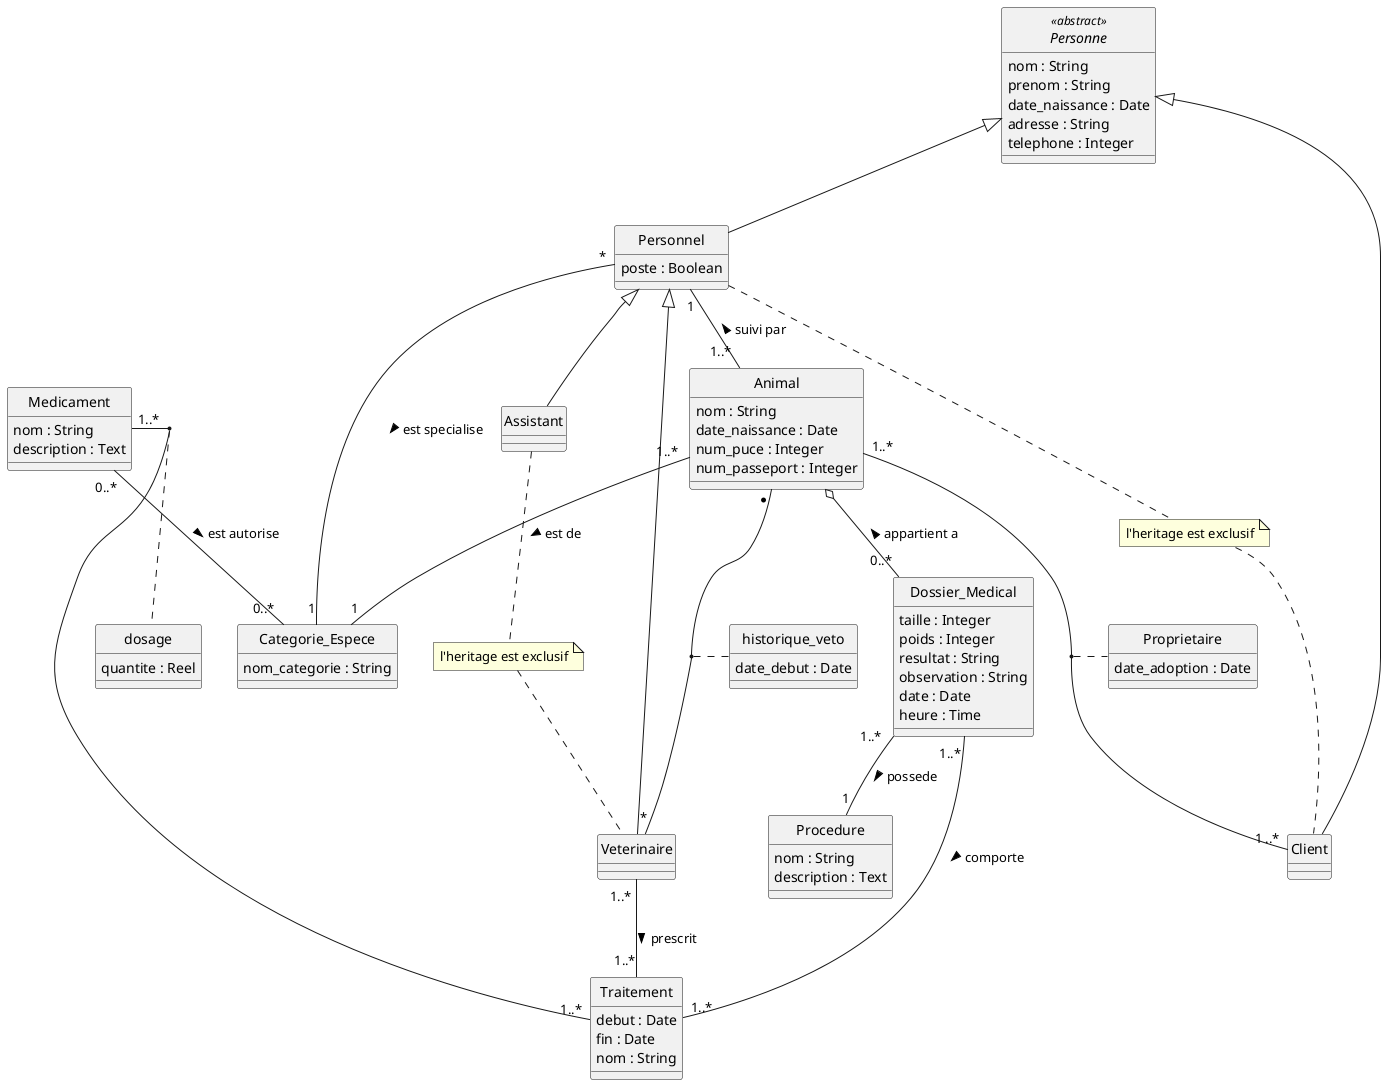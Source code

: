 @startuml Clinique Veterinaire
skinparam Style strictuml
skinparam SequenceMessageAlignment center

abstract class Personne <<abstract>> {
    nom : String 
    prenom : String
    date_naissance : Date
    adresse : String
    telephone : Integer
}

class Personnel {
    poste : Boolean 
}

class Veterinaire

class Assistant

class Client {
}

class Animal {
    nom : String
    date_naissance : Date 
    num_puce : Integer
    num_passeport : Integer
}

class Categorie_Espece{
    nom_categorie : String
}

class Medicament {
    nom : String
    description : Text
}

class Traitement {
    debut : Date
    fin : Date 
    nom : String

}

class Dossier_Medical {
    taille : Integer
    poids : Integer
    resultat : String
    observation : String
    date : Date 
    heure : Time 
}

class Procedure{
    nom : String
    description : Text 
}

class dosage {
    quantite : Reel
}

class historique_veto {
    date_debut : Date
}

class Proprietaire{
    date_adoption : Date
}


Medicament "1..*" - "1..*" Traitement
(Medicament, Traitement) .. dosage

Personne <|-- Personnel
Personne <|-- Client

Personnel <|-- Assistant
Personnel <|-- Veterinaire
Personnel "*" -- "1" Categorie_Espece : est specialise >
Personnel "1" -- "1..* " Animal : < suivi par
Animal "* " -- "*" Veterinaire 
(Animal, Veterinaire) .. historique_veto


Animal "1..* " -- "1" Categorie_Espece : est de >
Animal "1..* " -- "1 ..*" Client 
(Animal, Client) .. Proprietaire
Animal o-- "0..*" Dossier_Medical : < appartient a 

Dossier_Medical "1..* " -- "1..*" Traitement : comporte >
Dossier_Medical "1..* " -- "1" Procedure : possede >

Veterinaire "1..* " -- "1..*" Traitement : prescrit >

Medicament "0..* " -- "0..*" Categorie_Espece : est autorise > 


note "l'heritage est exclusif" as N2
Personnel .. N2
N2 .. Client

note "l'heritage est exclusif" as N3
Assistant .. N3
N3 .. Veterinaire

@enduml
